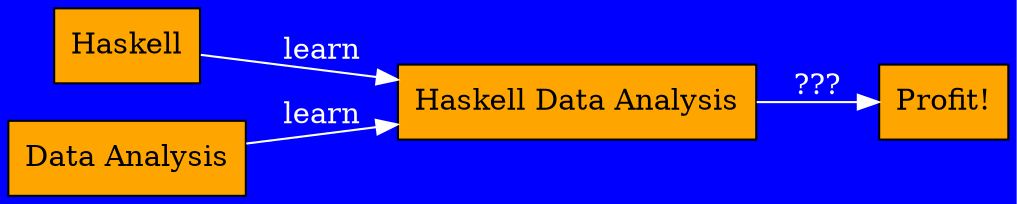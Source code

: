 digraph {
    graph [rankdir=LR
          ,bgcolor=blue];
    node [shape=box
         ,fillcolor=orange
         ,style=filled];
    edge [weight=10
         ,color=white
         ,fontcolor=white];
    1 [label=Haskell];
    2 [label="Data Analysis"];
    3 [label="Haskell Data Analysis"];
    4 [label="Profit!"];
    1 -> 3 [label=learn];
    2 -> 3 [label=learn];
    3 -> 4 [label="???"];
}